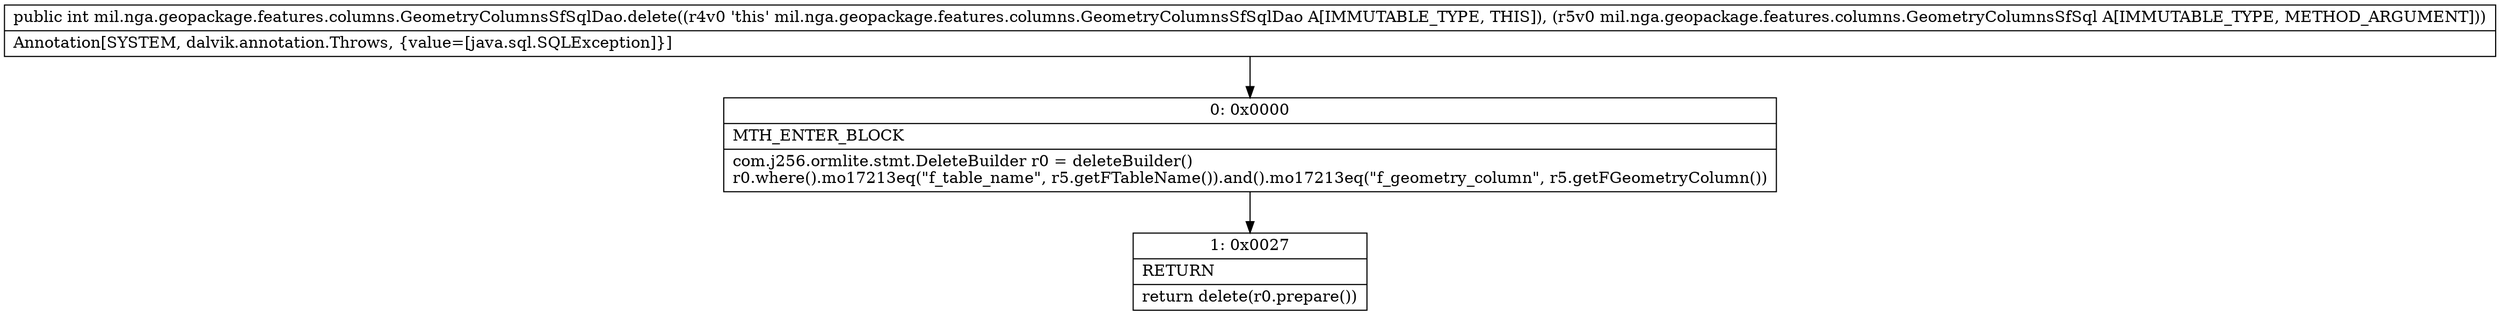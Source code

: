 digraph "CFG formil.nga.geopackage.features.columns.GeometryColumnsSfSqlDao.delete(Lmil\/nga\/geopackage\/features\/columns\/GeometryColumnsSfSql;)I" {
Node_0 [shape=record,label="{0\:\ 0x0000|MTH_ENTER_BLOCK\l|com.j256.ormlite.stmt.DeleteBuilder r0 = deleteBuilder()\lr0.where().mo17213eq(\"f_table_name\", r5.getFTableName()).and().mo17213eq(\"f_geometry_column\", r5.getFGeometryColumn())\l}"];
Node_1 [shape=record,label="{1\:\ 0x0027|RETURN\l|return delete(r0.prepare())\l}"];
MethodNode[shape=record,label="{public int mil.nga.geopackage.features.columns.GeometryColumnsSfSqlDao.delete((r4v0 'this' mil.nga.geopackage.features.columns.GeometryColumnsSfSqlDao A[IMMUTABLE_TYPE, THIS]), (r5v0 mil.nga.geopackage.features.columns.GeometryColumnsSfSql A[IMMUTABLE_TYPE, METHOD_ARGUMENT]))  | Annotation[SYSTEM, dalvik.annotation.Throws, \{value=[java.sql.SQLException]\}]\l}"];
MethodNode -> Node_0;
Node_0 -> Node_1;
}

